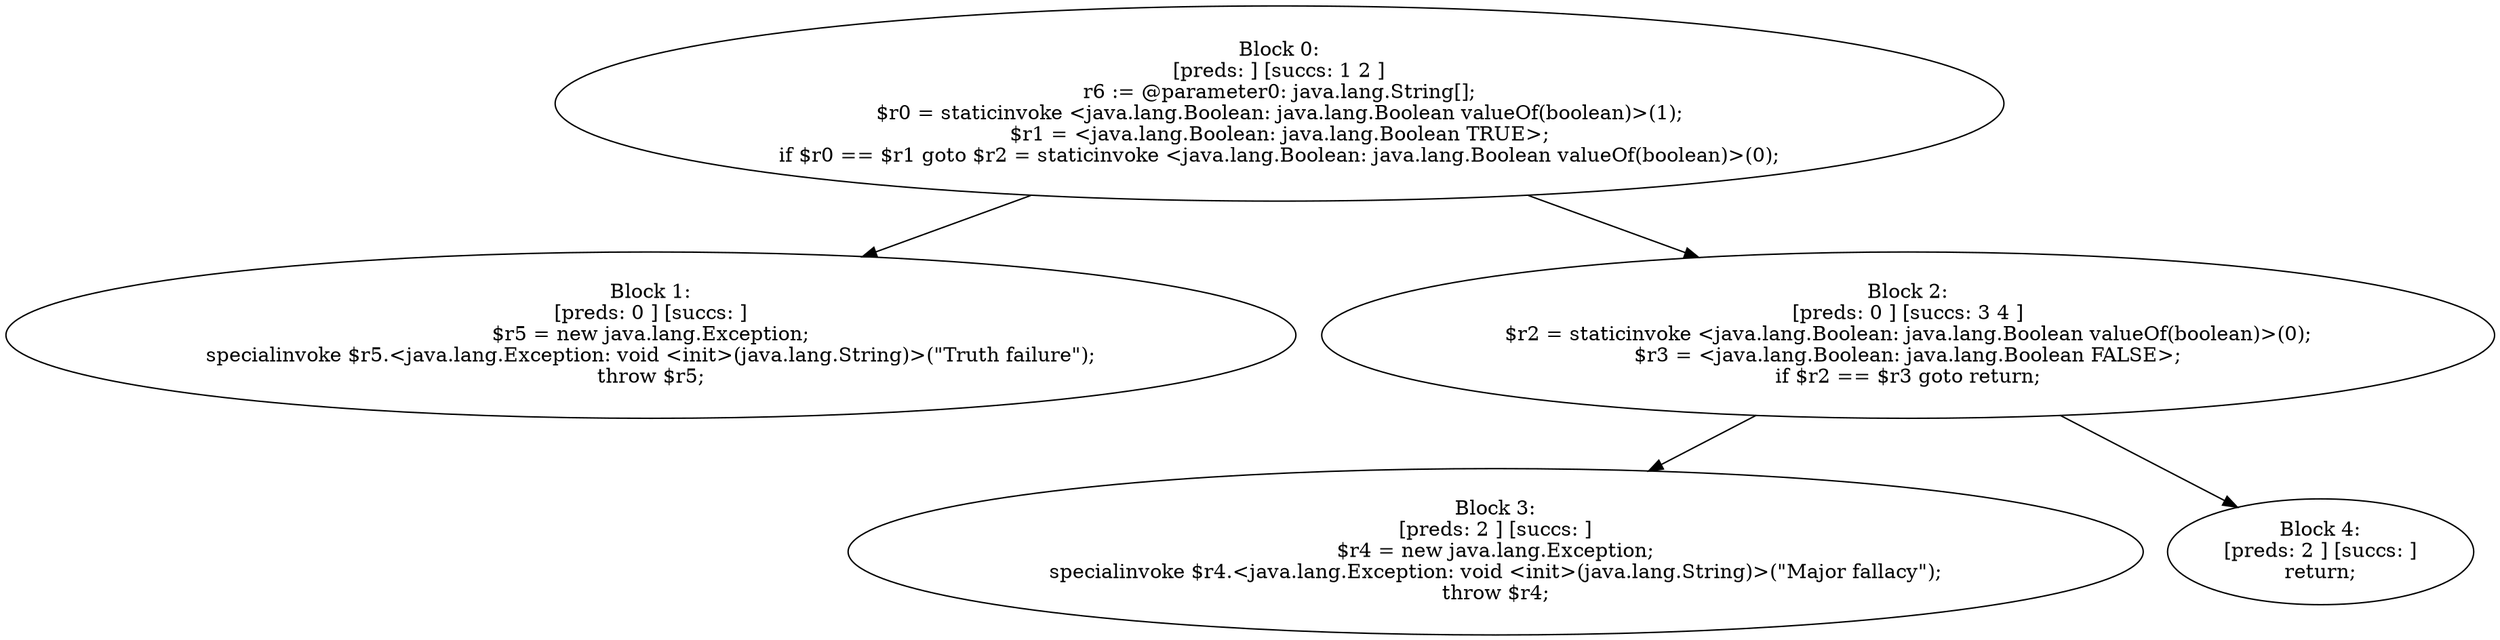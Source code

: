 digraph "unitGraph" {
    "Block 0:
[preds: ] [succs: 1 2 ]
r6 := @parameter0: java.lang.String[];
$r0 = staticinvoke <java.lang.Boolean: java.lang.Boolean valueOf(boolean)>(1);
$r1 = <java.lang.Boolean: java.lang.Boolean TRUE>;
if $r0 == $r1 goto $r2 = staticinvoke <java.lang.Boolean: java.lang.Boolean valueOf(boolean)>(0);
"
    "Block 1:
[preds: 0 ] [succs: ]
$r5 = new java.lang.Exception;
specialinvoke $r5.<java.lang.Exception: void <init>(java.lang.String)>(\"Truth failure\");
throw $r5;
"
    "Block 2:
[preds: 0 ] [succs: 3 4 ]
$r2 = staticinvoke <java.lang.Boolean: java.lang.Boolean valueOf(boolean)>(0);
$r3 = <java.lang.Boolean: java.lang.Boolean FALSE>;
if $r2 == $r3 goto return;
"
    "Block 3:
[preds: 2 ] [succs: ]
$r4 = new java.lang.Exception;
specialinvoke $r4.<java.lang.Exception: void <init>(java.lang.String)>(\"Major fallacy\");
throw $r4;
"
    "Block 4:
[preds: 2 ] [succs: ]
return;
"
    "Block 0:
[preds: ] [succs: 1 2 ]
r6 := @parameter0: java.lang.String[];
$r0 = staticinvoke <java.lang.Boolean: java.lang.Boolean valueOf(boolean)>(1);
$r1 = <java.lang.Boolean: java.lang.Boolean TRUE>;
if $r0 == $r1 goto $r2 = staticinvoke <java.lang.Boolean: java.lang.Boolean valueOf(boolean)>(0);
"->"Block 1:
[preds: 0 ] [succs: ]
$r5 = new java.lang.Exception;
specialinvoke $r5.<java.lang.Exception: void <init>(java.lang.String)>(\"Truth failure\");
throw $r5;
";
    "Block 0:
[preds: ] [succs: 1 2 ]
r6 := @parameter0: java.lang.String[];
$r0 = staticinvoke <java.lang.Boolean: java.lang.Boolean valueOf(boolean)>(1);
$r1 = <java.lang.Boolean: java.lang.Boolean TRUE>;
if $r0 == $r1 goto $r2 = staticinvoke <java.lang.Boolean: java.lang.Boolean valueOf(boolean)>(0);
"->"Block 2:
[preds: 0 ] [succs: 3 4 ]
$r2 = staticinvoke <java.lang.Boolean: java.lang.Boolean valueOf(boolean)>(0);
$r3 = <java.lang.Boolean: java.lang.Boolean FALSE>;
if $r2 == $r3 goto return;
";
    "Block 2:
[preds: 0 ] [succs: 3 4 ]
$r2 = staticinvoke <java.lang.Boolean: java.lang.Boolean valueOf(boolean)>(0);
$r3 = <java.lang.Boolean: java.lang.Boolean FALSE>;
if $r2 == $r3 goto return;
"->"Block 3:
[preds: 2 ] [succs: ]
$r4 = new java.lang.Exception;
specialinvoke $r4.<java.lang.Exception: void <init>(java.lang.String)>(\"Major fallacy\");
throw $r4;
";
    "Block 2:
[preds: 0 ] [succs: 3 4 ]
$r2 = staticinvoke <java.lang.Boolean: java.lang.Boolean valueOf(boolean)>(0);
$r3 = <java.lang.Boolean: java.lang.Boolean FALSE>;
if $r2 == $r3 goto return;
"->"Block 4:
[preds: 2 ] [succs: ]
return;
";
}
